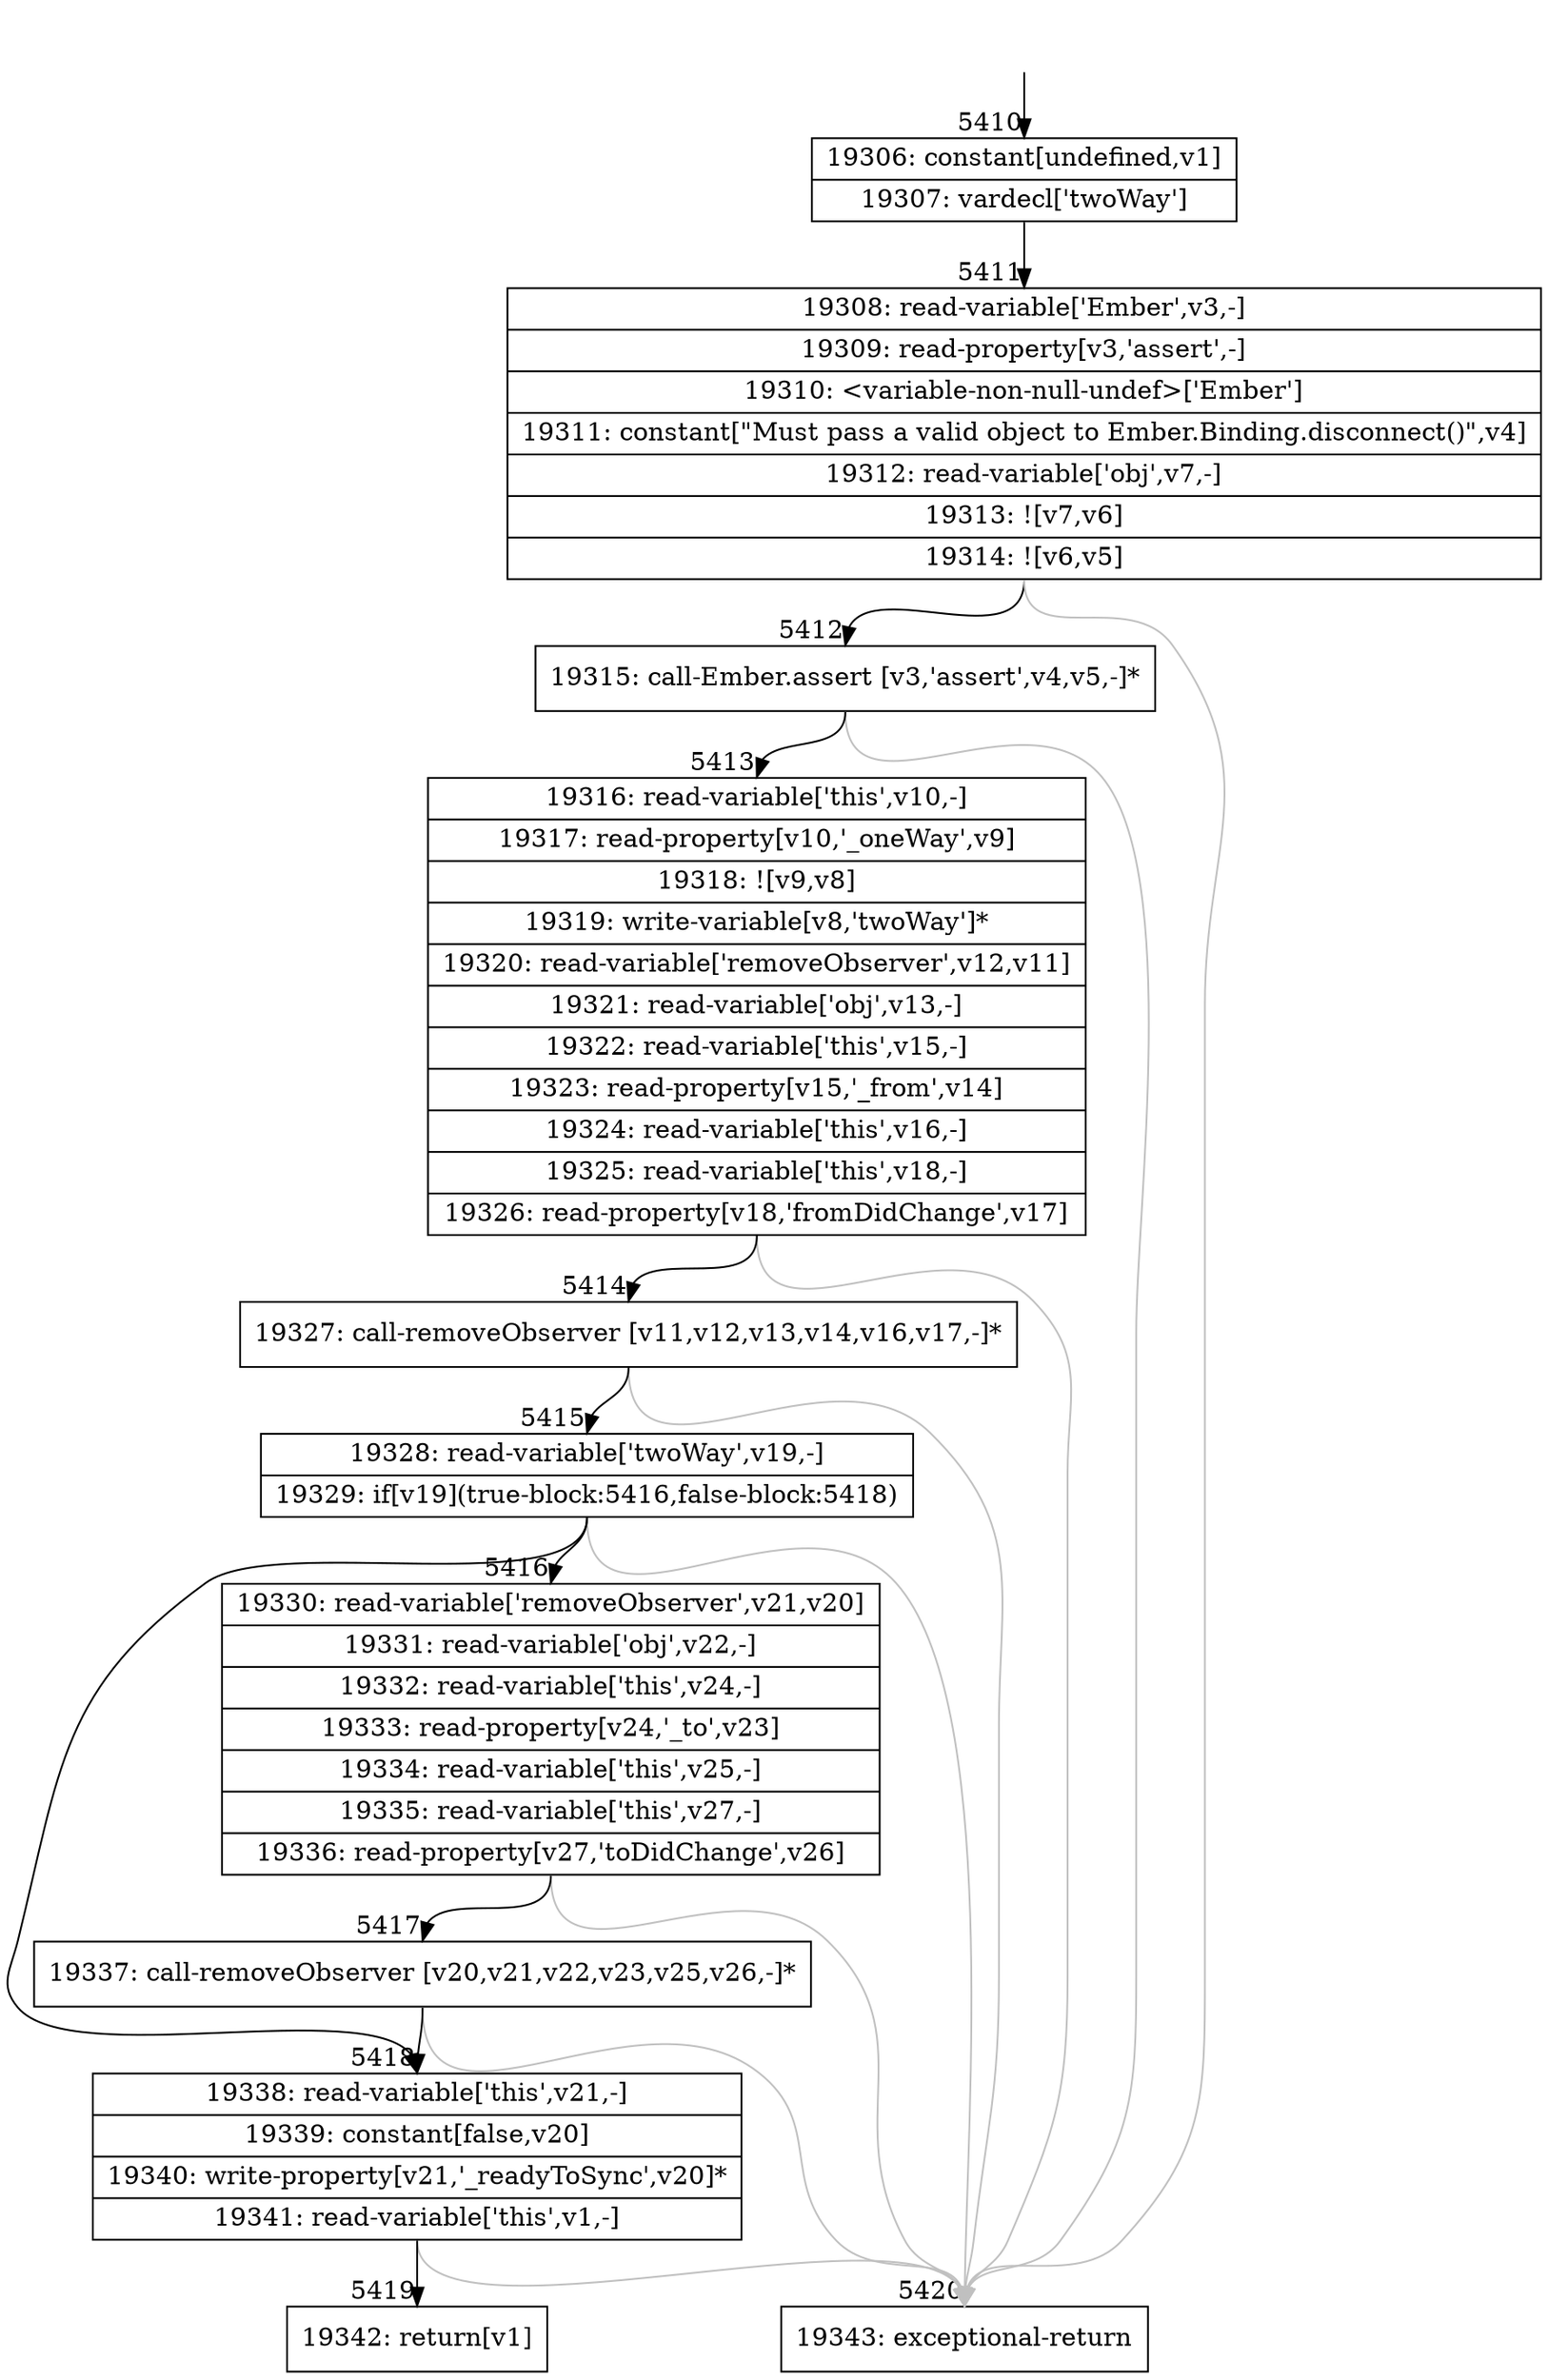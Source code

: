 digraph {
rankdir="TD"
BB_entry434[shape=none,label=""];
BB_entry434 -> BB5410 [tailport=s, headport=n, headlabel="    5410"]
BB5410 [shape=record label="{19306: constant[undefined,v1]|19307: vardecl['twoWay']}" ] 
BB5410 -> BB5411 [tailport=s, headport=n, headlabel="      5411"]
BB5411 [shape=record label="{19308: read-variable['Ember',v3,-]|19309: read-property[v3,'assert',-]|19310: \<variable-non-null-undef\>['Ember']|19311: constant[\"Must pass a valid object to Ember.Binding.disconnect()\",v4]|19312: read-variable['obj',v7,-]|19313: ![v7,v6]|19314: ![v6,v5]}" ] 
BB5411 -> BB5412 [tailport=s, headport=n, headlabel="      5412"]
BB5411 -> BB5420 [tailport=s, headport=n, color=gray, headlabel="      5420"]
BB5412 [shape=record label="{19315: call-Ember.assert [v3,'assert',v4,v5,-]*}" ] 
BB5412 -> BB5413 [tailport=s, headport=n, headlabel="      5413"]
BB5412 -> BB5420 [tailport=s, headport=n, color=gray]
BB5413 [shape=record label="{19316: read-variable['this',v10,-]|19317: read-property[v10,'_oneWay',v9]|19318: ![v9,v8]|19319: write-variable[v8,'twoWay']*|19320: read-variable['removeObserver',v12,v11]|19321: read-variable['obj',v13,-]|19322: read-variable['this',v15,-]|19323: read-property[v15,'_from',v14]|19324: read-variable['this',v16,-]|19325: read-variable['this',v18,-]|19326: read-property[v18,'fromDidChange',v17]}" ] 
BB5413 -> BB5414 [tailport=s, headport=n, headlabel="      5414"]
BB5413 -> BB5420 [tailport=s, headport=n, color=gray]
BB5414 [shape=record label="{19327: call-removeObserver [v11,v12,v13,v14,v16,v17,-]*}" ] 
BB5414 -> BB5415 [tailport=s, headport=n, headlabel="      5415"]
BB5414 -> BB5420 [tailport=s, headport=n, color=gray]
BB5415 [shape=record label="{19328: read-variable['twoWay',v19,-]|19329: if[v19](true-block:5416,false-block:5418)}" ] 
BB5415 -> BB5416 [tailport=s, headport=n, headlabel="      5416"]
BB5415 -> BB5418 [tailport=s, headport=n, headlabel="      5418"]
BB5415 -> BB5420 [tailport=s, headport=n, color=gray]
BB5416 [shape=record label="{19330: read-variable['removeObserver',v21,v20]|19331: read-variable['obj',v22,-]|19332: read-variable['this',v24,-]|19333: read-property[v24,'_to',v23]|19334: read-variable['this',v25,-]|19335: read-variable['this',v27,-]|19336: read-property[v27,'toDidChange',v26]}" ] 
BB5416 -> BB5417 [tailport=s, headport=n, headlabel="      5417"]
BB5416 -> BB5420 [tailport=s, headport=n, color=gray]
BB5417 [shape=record label="{19337: call-removeObserver [v20,v21,v22,v23,v25,v26,-]*}" ] 
BB5417 -> BB5418 [tailport=s, headport=n]
BB5417 -> BB5420 [tailport=s, headport=n, color=gray]
BB5418 [shape=record label="{19338: read-variable['this',v21,-]|19339: constant[false,v20]|19340: write-property[v21,'_readyToSync',v20]*|19341: read-variable['this',v1,-]}" ] 
BB5418 -> BB5419 [tailport=s, headport=n, headlabel="      5419"]
BB5418 -> BB5420 [tailport=s, headport=n, color=gray]
BB5419 [shape=record label="{19342: return[v1]}" ] 
BB5420 [shape=record label="{19343: exceptional-return}" ] 
//#$~ 9835
}
